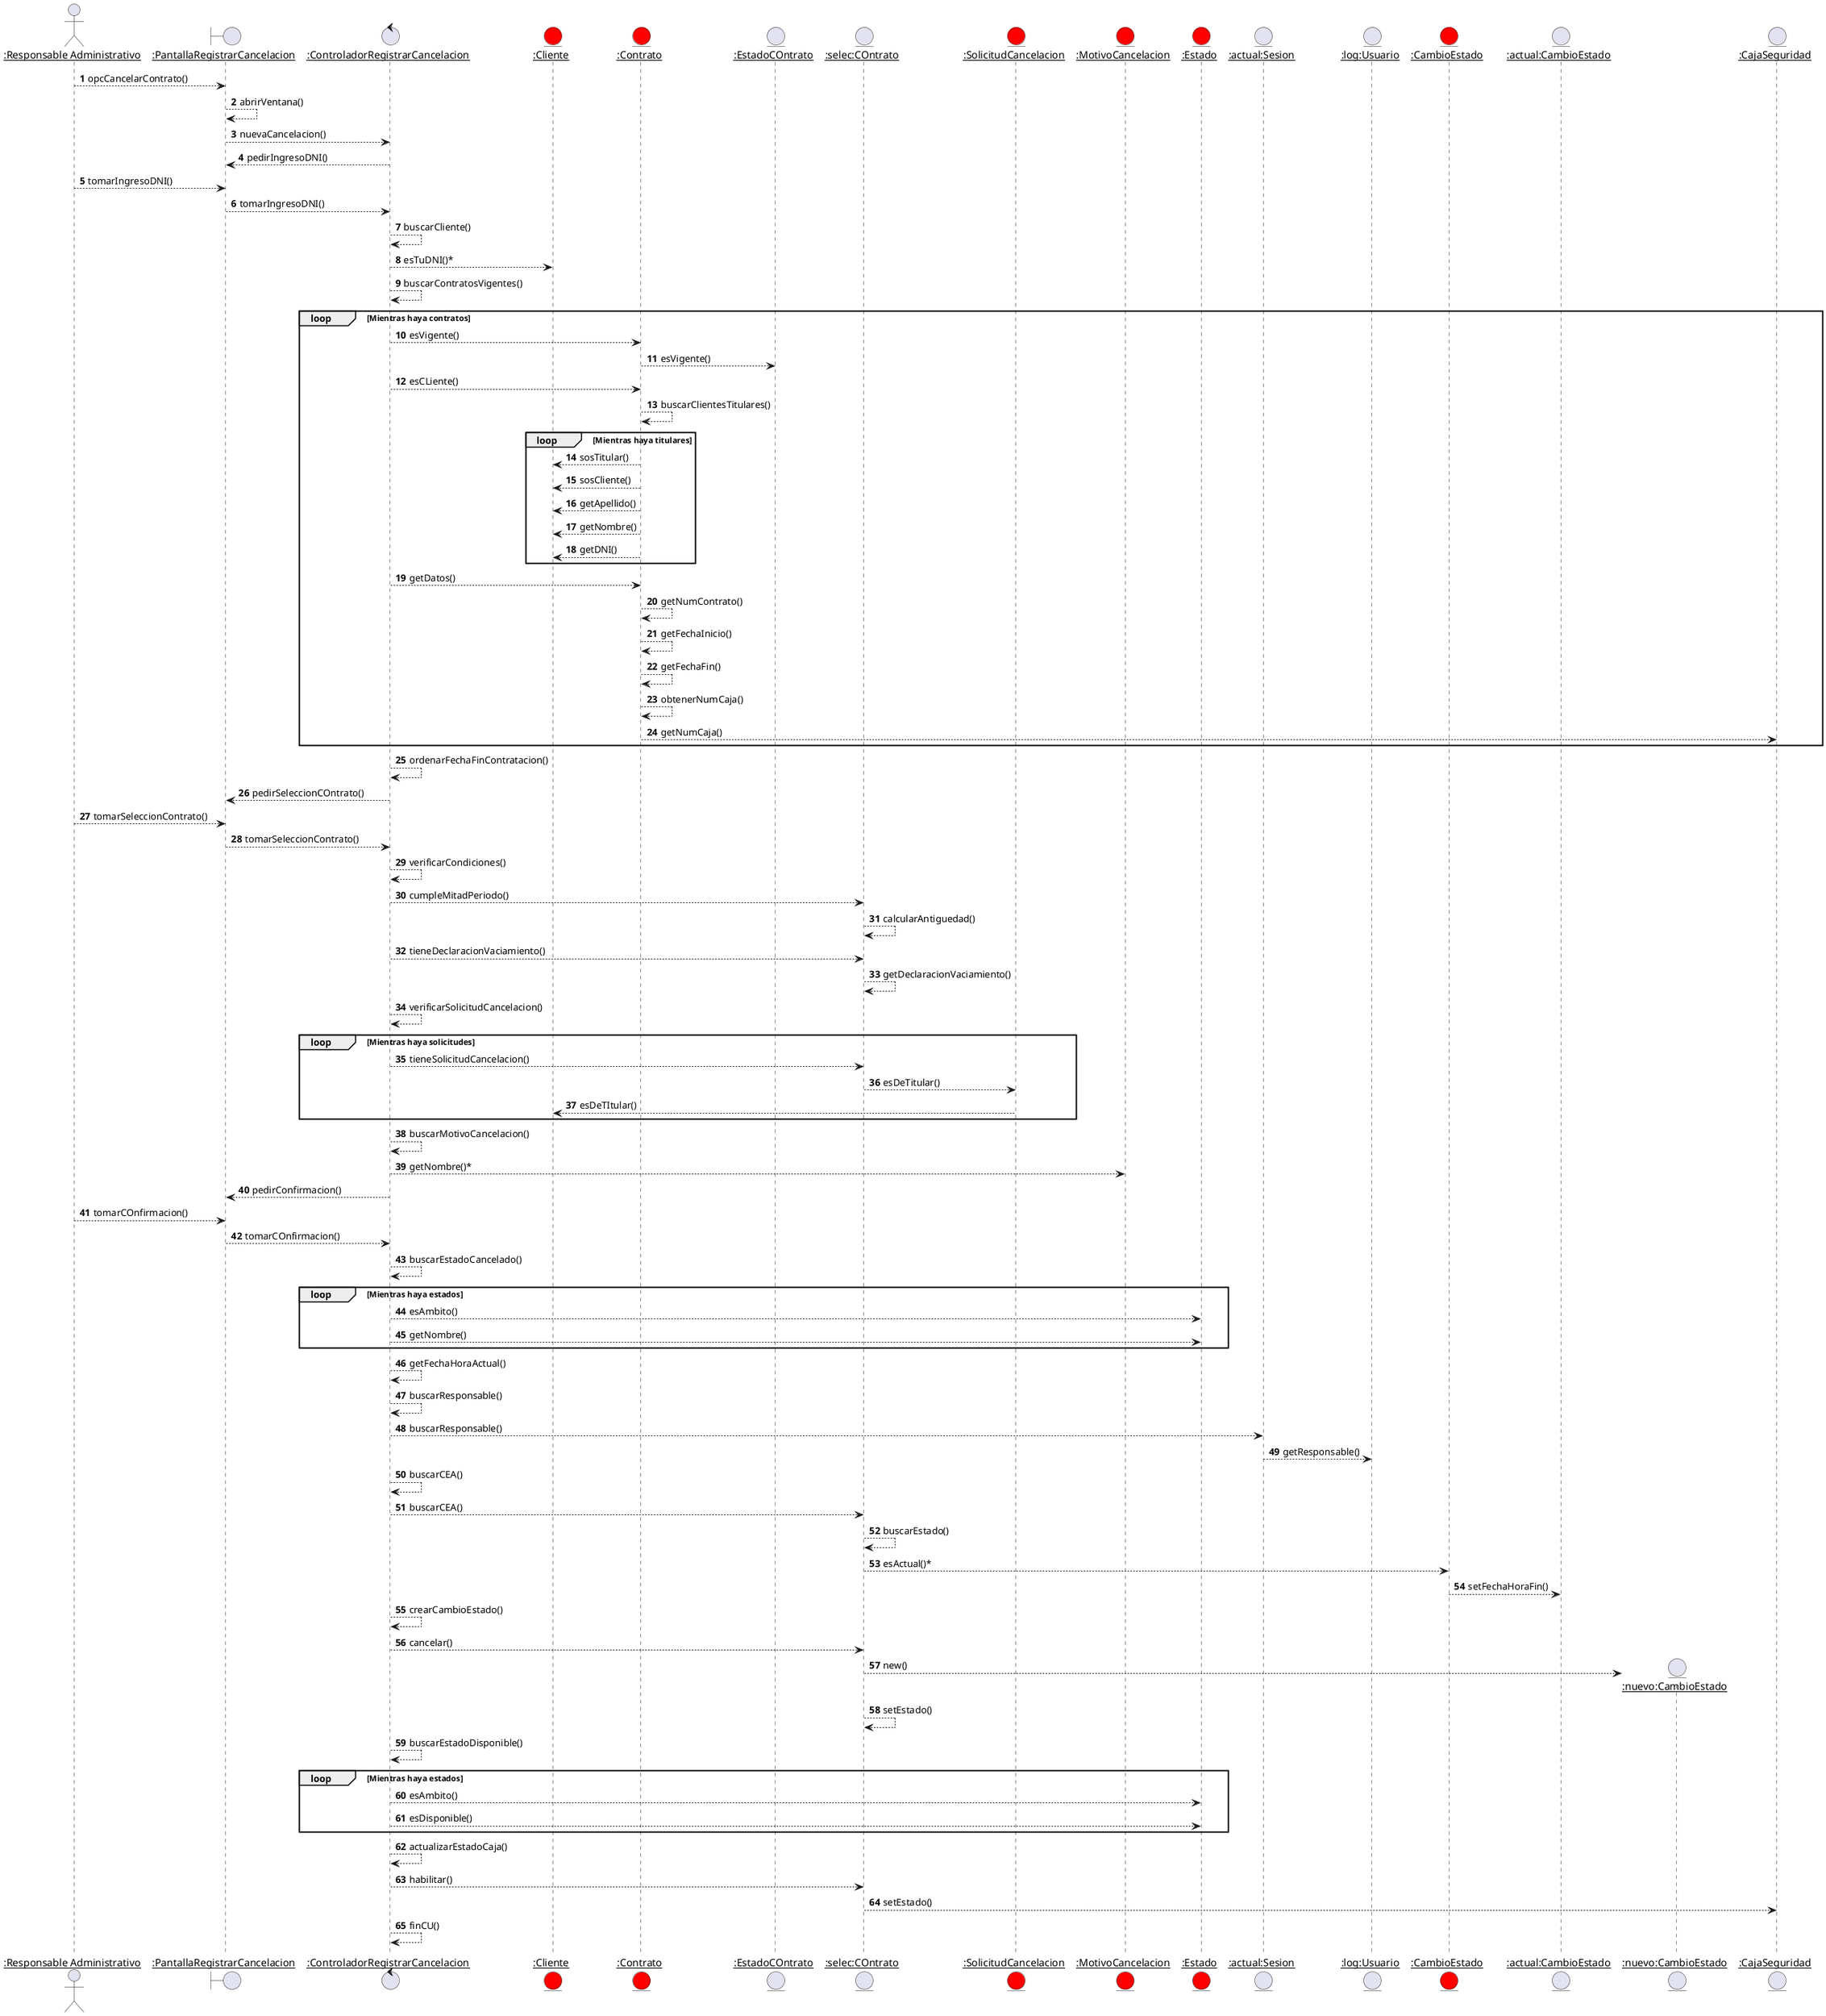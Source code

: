 @startuml puntero 
autonumber
actor "__:Responsable Administrativo__" as RA 

boundary "__:PantallaRegistrarCancelacion__" as PRC 

RA --> PRC : opcCancelarContrato()

PRC --> PRC : abrirVentana()

control "__:ControladorRegistrarCancelacion__" as CRC 

PRC --> CRC : nuevaCancelacion()

CRC --> PRC : pedirIngresoDNI()
RA --> PRC : tomarIngresoDNI()

PRC --> CRC : tomarIngresoDNI()

entity "__:Cliente__" as C #Red

CRC --> CRC : buscarCliente()
CRC --> C : esTuDNI()*

CRC --> CRC : buscarContratosVigentes()

entity "__:Contrato__" as Contrato #Red
entity "__:EstadoCOntrato__" as EC
entity "__:CajaSeguridad__" as CS
group loop [Mientras haya contratos]
    CRC --> Contrato : esVigente()
    Contrato --> EC : esVigente()
    
    CRC --> Contrato : esCLiente()
    Contrato --> Contrato : buscarClientesTitulares()
    group loop [Mientras haya titulares]
        Contrato --> C : sosTitular()
        Contrato --> C : sosCliente()
        Contrato --> C : getApellido()
        Contrato --> C : getNombre()
        Contrato --> C : getDNI()
    end
    CRC --> Contrato : getDatos()
    Contrato --> Contrato : getNumContrato()
    Contrato --> Contrato : getFechaInicio()
    Contrato --> Contrato : getFechaFin()
    Contrato --> Contrato : obtenerNumCaja()
    Contrato --> CS : getNumCaja()
end
CRC --> CRC : ordenarFechaFinContratacion()

CRC --> PRC : pedirSeleccionCOntrato()
RA --> PRC : tomarSeleccionContrato()
PRC --> CRC : tomarSeleccionContrato()

CRC --> CRC : verificarCondiciones()
entity "__:selec:COntrato__" as sC 
CRC --> sC : cumpleMitadPeriodo()
sC --> sC : calcularAntiguedad()

CRC --> sC : tieneDeclaracionVaciamiento()
sC --> sC : getDeclaracionVaciamiento()

entity "__:SolicitudCancelacion__" as SC #Red

CRC --> CRC : verificarSolicitudCancelacion()
group loop [Mientras haya solicitudes]
    CRC --> sC : tieneSolicitudCancelacion()
    sC --> SC : esDeTitular()
    SC --> C: esDeTItular()
end
CRC --> CRC : buscarMotivoCancelacion()

entity "__:MotivoCancelacion__" as MC #Red

CRC --> MC : getNombre()*

CRC --> PRC : pedirConfirmacion()
RA --> PRC : tomarCOnfirmacion()
PRC --> CRC : tomarCOnfirmacion()

CRC --> CRC : buscarEstadoCancelado()

entity "__:Estado__" as E #Red
group loop [Mientras haya estados]
    CRC --> E : esAmbito()
    CRC --> E : getNombre()
end

CRC --> CRC : getFechaHoraActual()

CRC --> CRC : buscarResponsable()
entity "__:actual:Sesion__" as aSesion 
entity "__:log:Usuario__" as lU 

CRC --> aSesion : buscarResponsable()
aSesion --> lU : getResponsable()

CRC --> CRC : buscarCEA()
CRC --> sC : buscarCEA()
entity "__:CambioEstado__" as CE #Red
entity "__:actual:CambioEstado__" as aCE 
sC --> sC : buscarEstado()
sC --> CE : esActual()*
CE --> aCE : setFechaHoraFin()

CRC --> CRC : crearCambioEstado()
CRC --> sC : cancelar()
create entity "__:nuevo:CambioEstado__" as nCE
sC --> nCE : new()
sC --> sC : setEstado()

CRC --> CRC : buscarEstadoDisponible()
group loop [Mientras haya estados]
    CRC --> E: esAmbito()
    CRC --> E : esDisponible()
end

CRC --> CRC : actualizarEstadoCaja()

CRC --> sC : habilitar()
entity "__:CajaSeguridad__" as CS
sC --> CS : setEstado()

CRC --> CRC : finCU()


@enduml